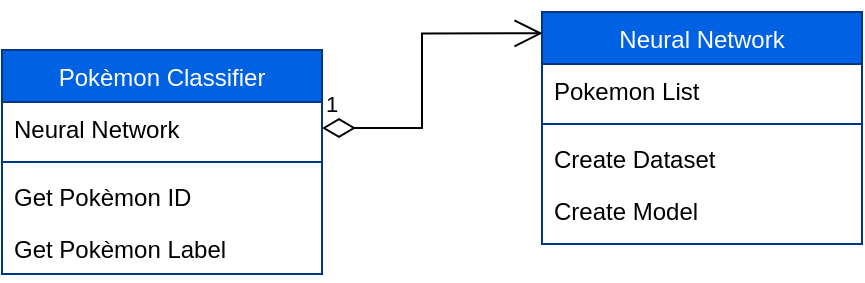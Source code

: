 <mxfile version="15.2.9" type="device"><diagram id="C5RBs43oDa-KdzZeNtuy" name="Page-1"><mxGraphModel dx="509" dy="533" grid="1" gridSize="10" guides="1" tooltips="1" connect="1" arrows="1" fold="1" page="1" pageScale="1" pageWidth="827" pageHeight="1169" math="0" shadow="0"><root><mxCell id="WIyWlLk6GJQsqaUBKTNV-0"/><mxCell id="WIyWlLk6GJQsqaUBKTNV-1" parent="WIyWlLk6GJQsqaUBKTNV-0"/><mxCell id="nwg52KfRtRuMWmF7_QXq-0" value="Pokèmon Classifier" style="swimlane;fontStyle=0;align=center;verticalAlign=top;childLayout=stackLayout;horizontal=1;startSize=26;horizontalStack=0;resizeParent=1;resizeLast=0;collapsible=1;marginBottom=0;rounded=0;shadow=0;strokeWidth=1;strokeColor=#003780;fillColor=#0062E3;fontColor=#FFFFFF;" parent="WIyWlLk6GJQsqaUBKTNV-1" vertex="1"><mxGeometry x="150" y="199" width="160" height="112" as="geometry"><mxRectangle x="254" y="150" width="160" height="26" as="alternateBounds"/></mxGeometry></mxCell><mxCell id="nwg52KfRtRuMWmF7_QXq-1" value="Neural Network" style="text;align=left;verticalAlign=top;spacingLeft=4;spacingRight=4;overflow=hidden;rotatable=0;points=[[0,0.5],[1,0.5]];portConstraint=eastwest;" parent="nwg52KfRtRuMWmF7_QXq-0" vertex="1"><mxGeometry y="26" width="160" height="26" as="geometry"/></mxCell><mxCell id="nwg52KfRtRuMWmF7_QXq-2" value="" style="line;html=1;strokeWidth=1;align=left;verticalAlign=middle;spacingTop=-1;spacingLeft=3;spacingRight=3;rotatable=0;labelPosition=right;points=[];portConstraint=eastwest;strokeColor=#003780;" parent="nwg52KfRtRuMWmF7_QXq-0" vertex="1"><mxGeometry y="52" width="160" height="8" as="geometry"/></mxCell><mxCell id="nwg52KfRtRuMWmF7_QXq-3" value="Get Pokèmon ID" style="text;align=left;verticalAlign=top;spacingLeft=4;spacingRight=4;overflow=hidden;rotatable=0;points=[[0,0.5],[1,0.5]];portConstraint=eastwest;" parent="nwg52KfRtRuMWmF7_QXq-0" vertex="1"><mxGeometry y="60" width="160" height="26" as="geometry"/></mxCell><mxCell id="0vjtl7nZ6xpQrJLOUVCI-2" value="Get Pokèmon Label" style="text;align=left;verticalAlign=top;spacingLeft=4;spacingRight=4;overflow=hidden;rotatable=0;points=[[0,0.5],[1,0.5]];portConstraint=eastwest;" vertex="1" parent="nwg52KfRtRuMWmF7_QXq-0"><mxGeometry y="86" width="160" height="26" as="geometry"/></mxCell><mxCell id="nwg52KfRtRuMWmF7_QXq-4" value="Neural Network" style="swimlane;fontStyle=0;align=center;verticalAlign=top;childLayout=stackLayout;horizontal=1;startSize=26;horizontalStack=0;resizeParent=1;resizeLast=0;collapsible=1;marginBottom=0;rounded=0;shadow=0;strokeWidth=1;fillColor=#0062E3;strokeColor=#003780;fontColor=#FFFFFF;" parent="WIyWlLk6GJQsqaUBKTNV-1" vertex="1"><mxGeometry x="420" y="180" width="160" height="116" as="geometry"><mxRectangle x="254" y="150" width="160" height="26" as="alternateBounds"/></mxGeometry></mxCell><mxCell id="nwg52KfRtRuMWmF7_QXq-5" value="Pokemon List" style="text;align=left;verticalAlign=top;spacingLeft=4;spacingRight=4;overflow=hidden;rotatable=0;points=[[0,0.5],[1,0.5]];portConstraint=eastwest;" parent="nwg52KfRtRuMWmF7_QXq-4" vertex="1"><mxGeometry y="26" width="160" height="26" as="geometry"/></mxCell><mxCell id="nwg52KfRtRuMWmF7_QXq-6" value="" style="line;html=1;strokeWidth=1;align=left;verticalAlign=middle;spacingTop=-1;spacingLeft=3;spacingRight=3;rotatable=0;labelPosition=right;points=[];portConstraint=eastwest;strokeColor=#003780;" parent="nwg52KfRtRuMWmF7_QXq-4" vertex="1"><mxGeometry y="52" width="160" height="8" as="geometry"/></mxCell><mxCell id="nwg52KfRtRuMWmF7_QXq-7" value="Create Dataset" style="text;align=left;verticalAlign=top;spacingLeft=4;spacingRight=4;overflow=hidden;rotatable=0;points=[[0,0.5],[1,0.5]];portConstraint=eastwest;" parent="nwg52KfRtRuMWmF7_QXq-4" vertex="1"><mxGeometry y="60" width="160" height="26" as="geometry"/></mxCell><mxCell id="nwg52KfRtRuMWmF7_QXq-8" value="Create Model" style="text;align=left;verticalAlign=top;spacingLeft=4;spacingRight=4;overflow=hidden;rotatable=0;points=[[0,0.5],[1,0.5]];portConstraint=eastwest;" parent="nwg52KfRtRuMWmF7_QXq-4" vertex="1"><mxGeometry y="86" width="160" height="26" as="geometry"/></mxCell><mxCell id="nwg52KfRtRuMWmF7_QXq-9" value="1" style="endArrow=open;html=1;endSize=12;startArrow=diamondThin;startSize=14;startFill=0;edgeStyle=orthogonalEdgeStyle;align=left;verticalAlign=bottom;rounded=0;entryX=0.002;entryY=0.092;entryDx=0;entryDy=0;entryPerimeter=0;exitX=1;exitY=0.5;exitDx=0;exitDy=0;" parent="WIyWlLk6GJQsqaUBKTNV-1" source="nwg52KfRtRuMWmF7_QXq-1" target="nwg52KfRtRuMWmF7_QXq-4" edge="1"><mxGeometry x="-1" y="3" relative="1" as="geometry"><mxPoint x="330" y="222.13" as="sourcePoint"/><mxPoint x="488.88" y="118.998" as="targetPoint"/><Array as="points"><mxPoint x="360" y="238"/><mxPoint x="360" y="191"/></Array></mxGeometry></mxCell></root></mxGraphModel></diagram></mxfile>